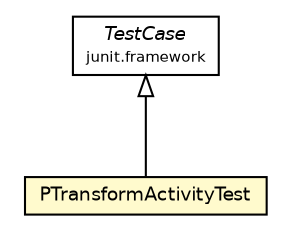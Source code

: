 #!/usr/local/bin/dot
#
# Class diagram 
# Generated by UmlGraph version 4.6 (http://www.spinellis.gr/sw/umlgraph)
#

digraph G {
	edge [fontname="Helvetica",fontsize=10,labelfontname="Helvetica",labelfontsize=10];
	node [fontname="Helvetica",fontsize=10,shape=plaintext];
	// edu.umd.cs.piccolo.activities.PTransformActivityTest
	c261 [label=<<table border="0" cellborder="1" cellspacing="0" cellpadding="2" port="p" bgcolor="lemonChiffon" href="./PTransformActivityTest.html">
		<tr><td><table border="0" cellspacing="0" cellpadding="1">
			<tr><td> PTransformActivityTest </td></tr>
		</table></td></tr>
		</table>>, fontname="Helvetica", fontcolor="black", fontsize=9.0];
	//edu.umd.cs.piccolo.activities.PTransformActivityTest extends junit.framework.TestCase
	c262:p -> c261:p [dir=back,arrowtail=empty];
	// junit.framework.TestCase
	c262 [label=<<table border="0" cellborder="1" cellspacing="0" cellpadding="2" port="p">
		<tr><td><table border="0" cellspacing="0" cellpadding="1">
			<tr><td><font face="Helvetica-Oblique"> TestCase </font></td></tr>
			<tr><td><font point-size="7.0"> junit.framework </font></td></tr>
		</table></td></tr>
		</table>>, fontname="Helvetica", fontcolor="black", fontsize=9.0];
}

